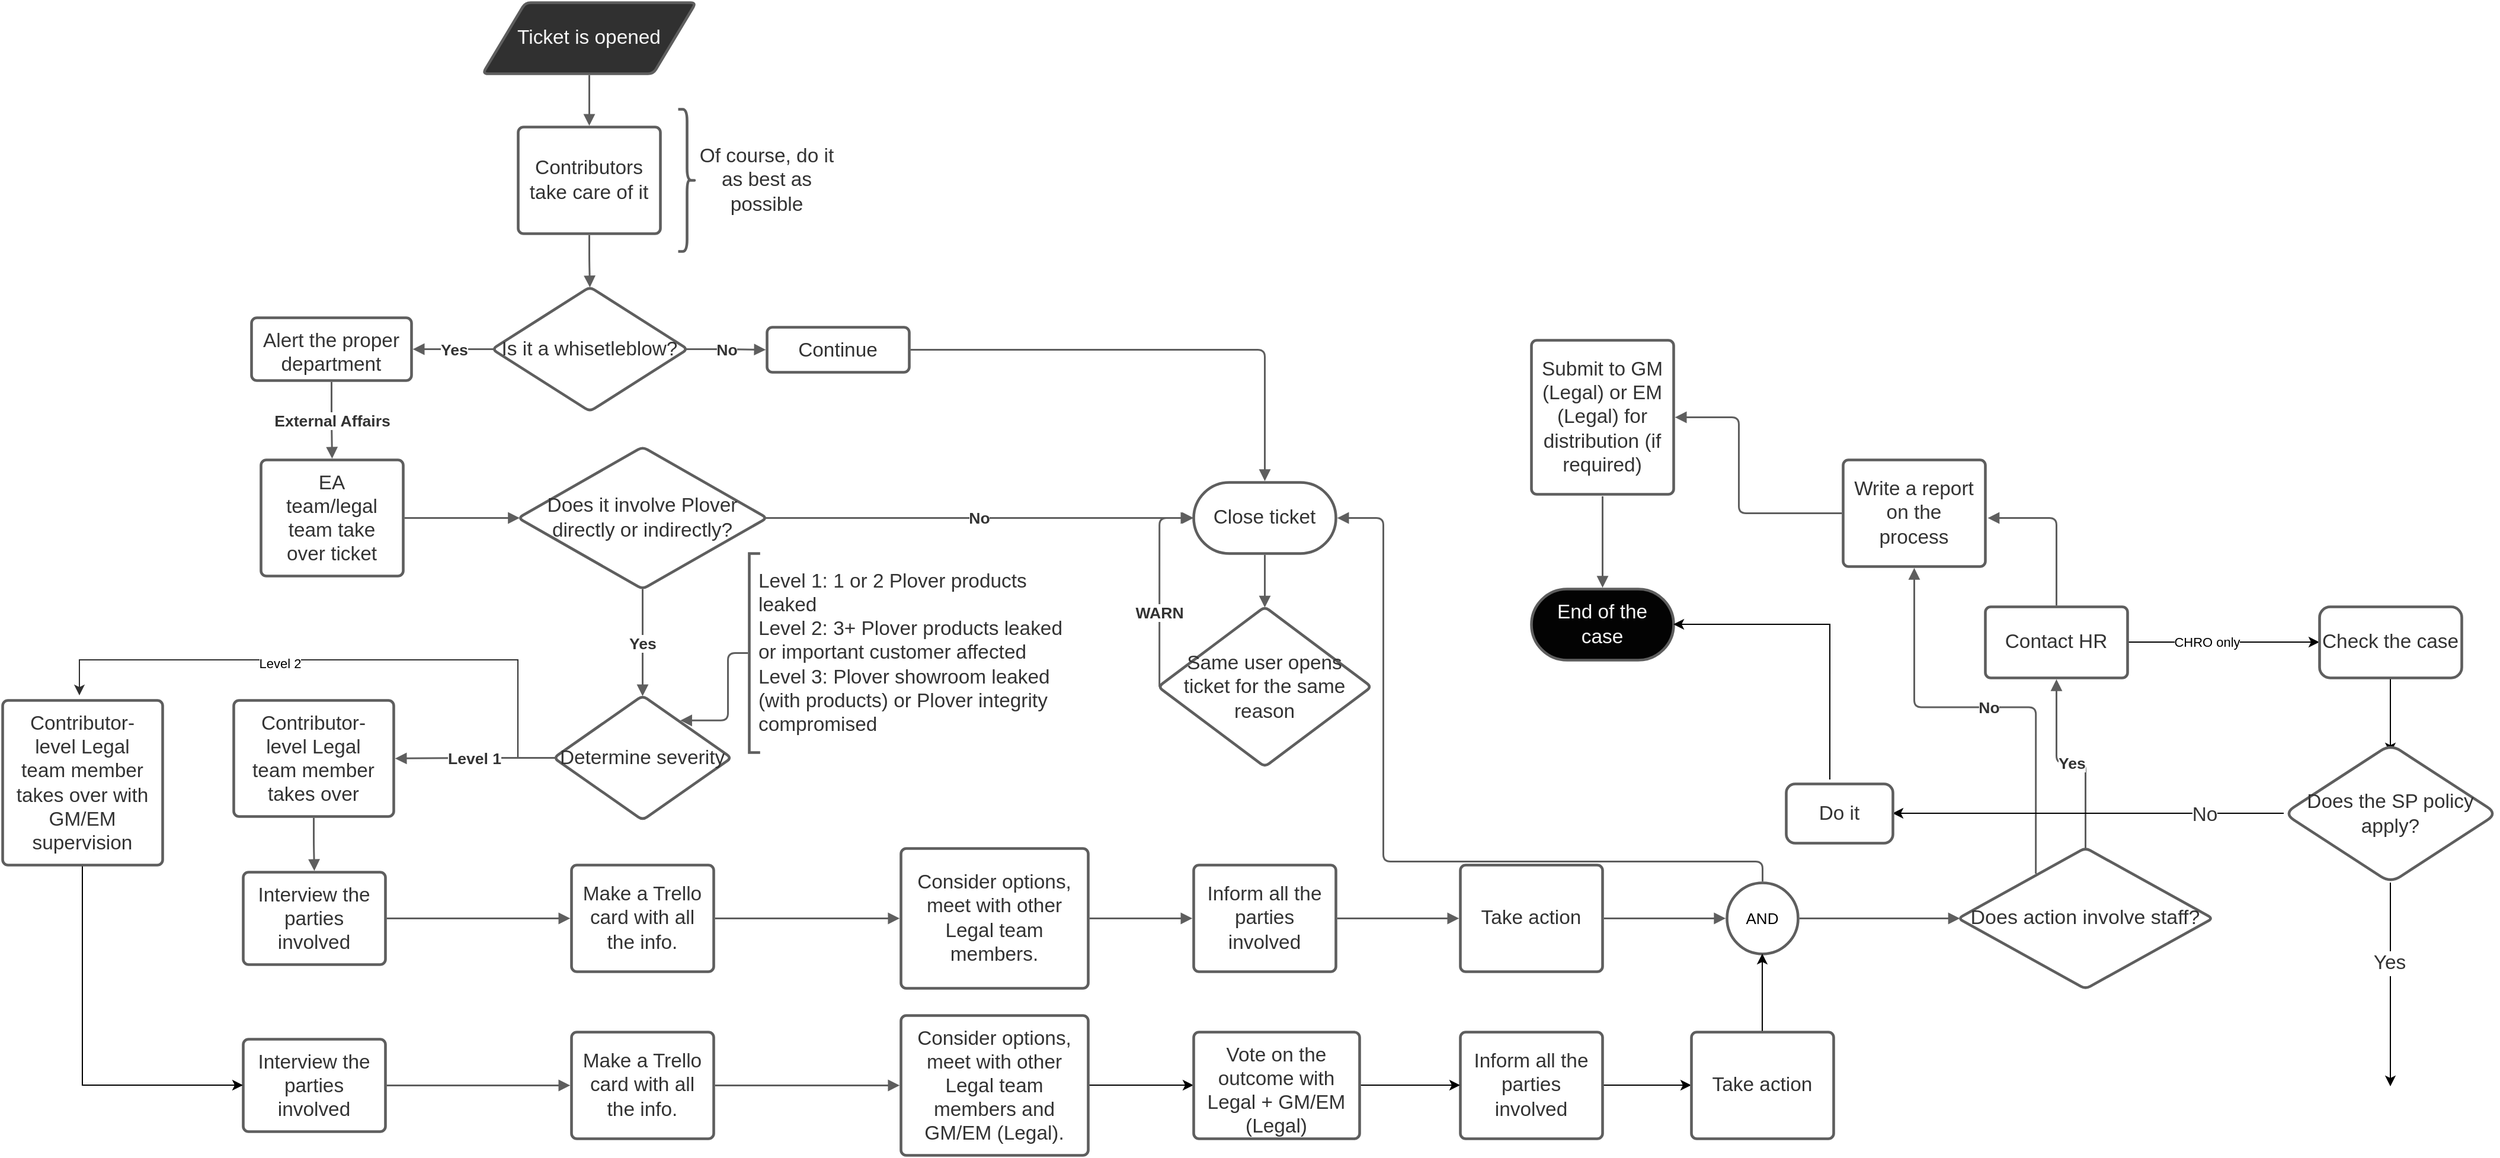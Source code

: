 <mxfile version="14.6.13" type="github">
  <diagram id="_Oj-c2wmKwDQSt-AS6IX" name="Page-1">
    <mxGraphModel dx="1108" dy="451" grid="1" gridSize="10" guides="1" tooltips="1" connect="1" arrows="1" fold="1" page="1" pageScale="1" pageWidth="827" pageHeight="1169" math="0" shadow="0">
      <root>
        <mxCell id="0" />
        <mxCell id="1" parent="0" />
        <UserObject label="&lt;font color=&quot;#F7F7F7&quot;&gt;Ticket is opened&lt;/font&gt;" lucidchartObjectId="IXDDh~dM_vgv" id="rOXqwB_3zVNSecRi6AGg-1">
          <mxCell style="html=1;overflow=block;blockSpacing=1;whiteSpace=wrap;shape=parallelogram;perimeter=parallelogramPerimeter;anchorPointDirection=0;whiteSpace=wrap;fontSize=16.7;fontColor=#333333;spacing=3.8;strokeColor=#5e5e5e;strokeOpacity=100;rounded=1;absoluteArcSize=1;arcSize=9;strokeWidth=2.3;fillColor=#303030;" parent="1" vertex="1">
            <mxGeometry x="660" y="15" width="180" height="60" as="geometry" />
          </mxCell>
        </UserObject>
        <UserObject label="Contributors take care of it" lucidchartObjectId="EYDD6k~qlUJM" id="rOXqwB_3zVNSecRi6AGg-2">
          <mxCell style="html=1;overflow=block;blockSpacing=1;whiteSpace=wrap;;whiteSpace=wrap;fontSize=16.7;fontColor=#333333;spacing=9;strokeColor=#5e5e5e;strokeOpacity=100;rounded=1;absoluteArcSize=1;arcSize=9;strokeWidth=2.3;" parent="1" vertex="1">
            <mxGeometry x="690" y="120" width="120" height="90" as="geometry" />
          </mxCell>
        </UserObject>
        <UserObject label="" lucidchartObjectId="QYDD0R_4If_x" id="rOXqwB_3zVNSecRi6AGg-3">
          <mxCell style="html=1;jettySize=18;whiteSpace=wrap;fontSize=13;strokeColor=#5E5E5E;strokeWidth=1.5;rounded=1;arcSize=12;edgeStyle=orthogonalEdgeStyle;startArrow=none;;endArrow=block;endFill=1;;exitX=0.5;exitY=1.019;exitPerimeter=0;entryX=0.5;entryY=-0.012;entryPerimeter=0;" parent="1" source="rOXqwB_3zVNSecRi6AGg-1" target="rOXqwB_3zVNSecRi6AGg-2" edge="1">
            <mxGeometry width="100" height="100" relative="1" as="geometry">
              <Array as="points" />
            </mxGeometry>
          </mxCell>
        </UserObject>
        <mxCell id="rOXqwB_3zVNSecRi6AGg-4" value="" style="strokeColor=none;fillColor=none;whiteSpace=wrap;fontSize=16.7;fontColor=#333333;spacing=3.8;strokeOpacity=100;rounded=1;absoluteArcSize=1;arcSize=9;strokeWidth=2.3;html=1;" parent="1" vertex="1">
          <mxGeometry x="825" y="105" width="135" height="120" as="geometry" />
        </mxCell>
        <mxCell id="rOXqwB_3zVNSecRi6AGg-5" value="" style="shape=curlyBracket;rounded=1;flipH=1;whiteSpace=wrap;fontSize=16.7;fontColor=#333333;spacing=3.8;strokeColor=#5e5e5e;strokeOpacity=100;strokeWidth=2.3;" parent="rOXqwB_3zVNSecRi6AGg-4" vertex="1">
          <mxGeometry width="15" height="120" as="geometry" />
        </mxCell>
        <mxCell id="rOXqwB_3zVNSecRi6AGg-6" value="Of course, do it as best as possible" style="strokeColor=none;fillColor=none;whiteSpace=wrap;fontSize=16.7;fontColor=#333333;spacing=3.8;strokeOpacity=100;rounded=1;absoluteArcSize=1;arcSize=9;strokeWidth=2.3;" parent="rOXqwB_3zVNSecRi6AGg-4" vertex="1">
          <mxGeometry x="15" width="120" height="120" as="geometry" />
        </mxCell>
        <UserObject label="Is it a whisetleblow?" lucidchartObjectId="YZDDHXIXtVoK" id="rOXqwB_3zVNSecRi6AGg-7">
          <mxCell style="html=1;overflow=block;blockSpacing=1;whiteSpace=wrap;rhombus;whiteSpace=wrap;fontSize=16.7;fontColor=#333333;spacing=3.8;strokeColor=#5e5e5e;strokeOpacity=100;rounded=1;absoluteArcSize=1;arcSize=9;strokeWidth=2.3;" parent="1" vertex="1">
            <mxGeometry x="668" y="255" width="165" height="105" as="geometry" />
          </mxCell>
        </UserObject>
        <UserObject label="" lucidchartObjectId="5ZDDuSpyy-_K" id="rOXqwB_3zVNSecRi6AGg-8">
          <mxCell style="html=1;jettySize=18;whiteSpace=wrap;fontSize=13;strokeColor=#5E5E5E;strokeWidth=1.5;rounded=1;arcSize=12;edgeStyle=orthogonalEdgeStyle;startArrow=none;;endArrow=block;endFill=1;;exitX=0.5;exitY=1.013;exitPerimeter=0;entryX=0.5;entryY=0.003;entryPerimeter=0;" parent="1" source="rOXqwB_3zVNSecRi6AGg-2" target="rOXqwB_3zVNSecRi6AGg-7" edge="1">
            <mxGeometry width="100" height="100" relative="1" as="geometry">
              <Array as="points" />
            </mxGeometry>
          </mxCell>
        </UserObject>
        <UserObject label="" lucidchartObjectId="y0DD58__u9Sb" id="rOXqwB_3zVNSecRi6AGg-9">
          <mxCell style="html=1;jettySize=18;whiteSpace=wrap;fontSize=13.3;fontColor=#333333;fontStyle=1;strokeColor=#5E5E5E;strokeWidth=1.5;rounded=1;arcSize=12;edgeStyle=orthogonalEdgeStyle;startArrow=none;;endArrow=block;endFill=1;;exitX=0.992;exitY=0.5;exitPerimeter=0;entryX=-0.009;entryY=0.5;entryPerimeter=0;" parent="1" source="rOXqwB_3zVNSecRi6AGg-7" target="rOXqwB_3zVNSecRi6AGg-11" edge="1">
            <mxGeometry width="100" height="100" relative="1" as="geometry">
              <Array as="points" />
            </mxGeometry>
          </mxCell>
        </UserObject>
        <mxCell id="rOXqwB_3zVNSecRi6AGg-10" value="No" style="text;html=1;resizable=0;labelBackgroundColor=#ffffff;align=center;verticalAlign=middle;fontStyle=1;fontColor=#333333;;fontSize=13.3;" parent="rOXqwB_3zVNSecRi6AGg-9" vertex="1">
          <mxGeometry relative="1" as="geometry" />
        </mxCell>
        <UserObject label="Continue" lucidchartObjectId="I0DDC0zRGPlY" id="rOXqwB_3zVNSecRi6AGg-11">
          <mxCell style="html=1;overflow=block;blockSpacing=1;whiteSpace=wrap;;whiteSpace=wrap;fontSize=16.7;fontColor=#333333;spacing=9;strokeColor=#5e5e5e;strokeOpacity=100;rounded=1;absoluteArcSize=1;arcSize=9;strokeWidth=2.3;" parent="1" vertex="1">
            <mxGeometry x="900" y="289" width="120" height="38" as="geometry" />
          </mxCell>
        </UserObject>
        <UserObject label="Alert the proper department" lucidchartObjectId="80DDA15JNXUe" id="rOXqwB_3zVNSecRi6AGg-12">
          <mxCell style="html=1;overflow=block;blockSpacing=1;whiteSpace=wrap;;whiteSpace=wrap;fontSize=16.7;fontColor=#333333;spacing=9;strokeColor=#5e5e5e;strokeOpacity=100;rounded=1;absoluteArcSize=1;arcSize=9;strokeWidth=2.3;" parent="1" vertex="1">
            <mxGeometry x="465" y="281" width="135" height="53" as="geometry" />
          </mxCell>
        </UserObject>
        <UserObject label="" lucidchartObjectId="e1DDGYzkht0N" id="rOXqwB_3zVNSecRi6AGg-13">
          <mxCell style="html=1;jettySize=18;whiteSpace=wrap;fontSize=13.3;fontColor=#333333;fontStyle=1;strokeColor=#5E5E5E;strokeWidth=1.5;rounded=1;arcSize=12;edgeStyle=orthogonalEdgeStyle;startArrow=none;;endArrow=block;endFill=1;;exitX=0.008;exitY=0.5;exitPerimeter=0;entryX=1.008;entryY=0.5;entryPerimeter=0;" parent="1" source="rOXqwB_3zVNSecRi6AGg-7" target="rOXqwB_3zVNSecRi6AGg-12" edge="1">
            <mxGeometry width="100" height="100" relative="1" as="geometry">
              <Array as="points" />
            </mxGeometry>
          </mxCell>
        </UserObject>
        <mxCell id="rOXqwB_3zVNSecRi6AGg-14" value="Yes" style="text;html=1;resizable=0;labelBackgroundColor=#ffffff;align=center;verticalAlign=middle;fontStyle=1;fontColor=#333333;;fontSize=13.3;" parent="rOXqwB_3zVNSecRi6AGg-13" vertex="1">
          <mxGeometry relative="1" as="geometry" />
        </mxCell>
        <UserObject label="EA team/legal team take over ticket" lucidchartObjectId="02DDOMuM8Ttm" id="rOXqwB_3zVNSecRi6AGg-15">
          <mxCell style="html=1;overflow=block;blockSpacing=1;whiteSpace=wrap;;whiteSpace=wrap;fontSize=16.7;fontColor=#333333;spacing=9;strokeColor=#5e5e5e;strokeOpacity=100;rounded=1;absoluteArcSize=1;arcSize=9;strokeWidth=2.3;" parent="1" vertex="1">
            <mxGeometry x="473" y="401" width="120" height="98" as="geometry" />
          </mxCell>
        </UserObject>
        <UserObject label="" lucidchartObjectId="22DDndJ-itN~" id="rOXqwB_3zVNSecRi6AGg-16">
          <mxCell style="html=1;jettySize=18;whiteSpace=wrap;fontSize=13;strokeColor=#5E5E5E;strokeWidth=1.5;rounded=1;arcSize=12;edgeStyle=orthogonalEdgeStyle;startArrow=none;;endArrow=block;endFill=1;;exitX=0.5;exitY=1.021;exitPerimeter=0;entryX=0.5;entryY=-0.011;entryPerimeter=0;" parent="1" source="rOXqwB_3zVNSecRi6AGg-12" target="rOXqwB_3zVNSecRi6AGg-15" edge="1">
            <mxGeometry width="100" height="100" relative="1" as="geometry">
              <Array as="points" />
            </mxGeometry>
          </mxCell>
        </UserObject>
        <mxCell id="rOXqwB_3zVNSecRi6AGg-17" value="External Affairs" style="text;html=1;resizable=0;labelBackgroundColor=#ffffff;align=center;verticalAlign=middle;fontStyle=1;fontColor=#333333;;fontSize=13.3;" parent="rOXqwB_3zVNSecRi6AGg-16" vertex="1">
          <mxGeometry relative="1" as="geometry" />
        </mxCell>
        <UserObject label="Does it involve Plover directly or indirectly?" lucidchartObjectId="x3DDViFyel2m" id="rOXqwB_3zVNSecRi6AGg-18">
          <mxCell style="html=1;overflow=block;blockSpacing=1;whiteSpace=wrap;rhombus;whiteSpace=wrap;fontSize=16.7;fontColor=#333333;spacing=3.8;strokeColor=#5e5e5e;strokeOpacity=100;rounded=1;absoluteArcSize=1;arcSize=9;strokeWidth=2.3;" parent="1" vertex="1">
            <mxGeometry x="690" y="390" width="210" height="120" as="geometry" />
          </mxCell>
        </UserObject>
        <UserObject label="" lucidchartObjectId="N3DDJdNh9ivM" id="rOXqwB_3zVNSecRi6AGg-19">
          <mxCell style="html=1;jettySize=18;whiteSpace=wrap;fontSize=13;strokeColor=#5E5E5E;strokeWidth=1.5;rounded=1;arcSize=12;edgeStyle=orthogonalEdgeStyle;startArrow=none;;endArrow=block;endFill=1;;exitX=1.009;exitY=0.5;exitPerimeter=0;entryX=0.006;entryY=0.5;entryPerimeter=0;" parent="1" source="rOXqwB_3zVNSecRi6AGg-15" target="rOXqwB_3zVNSecRi6AGg-18" edge="1">
            <mxGeometry width="100" height="100" relative="1" as="geometry">
              <Array as="points" />
            </mxGeometry>
          </mxCell>
        </UserObject>
        <UserObject label="Close ticket" lucidchartObjectId="H4DDmJO7xdRc" id="rOXqwB_3zVNSecRi6AGg-20">
          <mxCell style="html=1;overflow=block;blockSpacing=1;whiteSpace=wrap;rounded=1;arcSize=50;whiteSpace=wrap;fontSize=16.7;fontColor=#333333;spacing=3.8;strokeColor=#5e5e5e;strokeOpacity=100;strokeWidth=2.3;" parent="1" vertex="1">
            <mxGeometry x="1260" y="420" width="120" height="60" as="geometry" />
          </mxCell>
        </UserObject>
        <UserObject label="" lucidchartObjectId="T4DDkySWn5ov" id="rOXqwB_3zVNSecRi6AGg-21">
          <mxCell style="html=1;jettySize=18;whiteSpace=wrap;fontSize=13;strokeColor=#5E5E5E;strokeWidth=1.5;rounded=1;arcSize=12;edgeStyle=orthogonalEdgeStyle;startArrow=none;;endArrow=block;endFill=1;;exitX=1.009;exitY=0.5;exitPerimeter=0;entryX=0.5;entryY=-0.019;entryPerimeter=0;" parent="1" source="rOXqwB_3zVNSecRi6AGg-11" target="rOXqwB_3zVNSecRi6AGg-20" edge="1">
            <mxGeometry width="100" height="100" relative="1" as="geometry">
              <Array as="points" />
            </mxGeometry>
          </mxCell>
        </UserObject>
        <UserObject label="" lucidchartObjectId="24DDNj4tF5-R" id="rOXqwB_3zVNSecRi6AGg-22">
          <mxCell style="html=1;jettySize=18;whiteSpace=wrap;fontSize=13.3;fontColor=#333333;fontStyle=1;strokeColor=#5E5E5E;strokeWidth=1.5;rounded=1;arcSize=12;edgeStyle=orthogonalEdgeStyle;startArrow=none;;endArrow=block;endFill=1;;exitX=0.994;exitY=0.5;exitPerimeter=0;entryX=-0.009;entryY=0.5;entryPerimeter=0;" parent="1" source="rOXqwB_3zVNSecRi6AGg-18" target="rOXqwB_3zVNSecRi6AGg-20" edge="1">
            <mxGeometry width="100" height="100" relative="1" as="geometry">
              <Array as="points" />
            </mxGeometry>
          </mxCell>
        </UserObject>
        <mxCell id="rOXqwB_3zVNSecRi6AGg-23" value="No" style="text;html=1;resizable=0;labelBackgroundColor=#ffffff;align=center;verticalAlign=middle;fontStyle=1;fontColor=#333333;;fontSize=13.3;" parent="rOXqwB_3zVNSecRi6AGg-22" vertex="1">
          <mxGeometry relative="1" as="geometry" />
        </mxCell>
        <UserObject label="Same user opens ticket for the same reason" lucidchartObjectId="c5DD-TAG2u.." id="rOXqwB_3zVNSecRi6AGg-24">
          <mxCell style="html=1;overflow=block;blockSpacing=1;whiteSpace=wrap;rhombus;whiteSpace=wrap;fontSize=16.7;fontColor=#333333;spacing=3.8;strokeColor=#5e5e5e;strokeOpacity=100;rounded=1;absoluteArcSize=1;arcSize=9;strokeWidth=2.3;" parent="1" vertex="1">
            <mxGeometry x="1230" y="525" width="180" height="135" as="geometry" />
          </mxCell>
        </UserObject>
        <UserObject label="" lucidchartObjectId="u5DD0T0PqOZf" id="rOXqwB_3zVNSecRi6AGg-25">
          <mxCell style="html=1;jettySize=18;whiteSpace=wrap;fontSize=13;strokeColor=#5E5E5E;strokeWidth=1.5;rounded=1;arcSize=12;edgeStyle=orthogonalEdgeStyle;startArrow=none;;endArrow=block;endFill=1;;exitX=0.5;exitY=1.019;exitPerimeter=0;entryX=0.5;entryY=0.004;entryPerimeter=0;" parent="1" source="rOXqwB_3zVNSecRi6AGg-20" target="rOXqwB_3zVNSecRi6AGg-24" edge="1">
            <mxGeometry width="100" height="100" relative="1" as="geometry">
              <Array as="points" />
            </mxGeometry>
          </mxCell>
        </UserObject>
        <UserObject label="" lucidchartObjectId="y5DD4BRuqcgU" id="rOXqwB_3zVNSecRi6AGg-26">
          <mxCell style="html=1;jettySize=18;whiteSpace=wrap;fontSize=13;strokeColor=#5E5E5E;strokeWidth=1.5;rounded=1;arcSize=12;edgeStyle=orthogonalEdgeStyle;startArrow=none;;endArrow=block;endFill=1;;exitX=0.006;exitY=0.5;exitPerimeter=0;" parent="1" source="rOXqwB_3zVNSecRi6AGg-24" edge="1">
            <mxGeometry width="100" height="100" relative="1" as="geometry">
              <Array as="points">
                <mxPoint x="1231" y="450" />
              </Array>
              <mxPoint x="1260" y="450" as="targetPoint" />
            </mxGeometry>
          </mxCell>
        </UserObject>
        <mxCell id="rOXqwB_3zVNSecRi6AGg-27" value="WARN" style="text;html=1;resizable=0;labelBackgroundColor=#ffffff;align=center;verticalAlign=middle;fontStyle=1;fontColor=#333333;;fontSize=13.3;" parent="rOXqwB_3zVNSecRi6AGg-26" vertex="1">
          <mxGeometry x="-0.266" relative="1" as="geometry" />
        </mxCell>
        <UserObject label="" lucidchartObjectId="45DDsq~UsSS_" id="rOXqwB_3zVNSecRi6AGg-28">
          <mxCell style="html=1;jettySize=18;whiteSpace=wrap;fontSize=13.3;fontColor=#333333;fontStyle=1;strokeColor=#5E5E5E;strokeWidth=1.5;rounded=1;arcSize=12;edgeStyle=orthogonalEdgeStyle;startArrow=none;;endArrow=block;endFill=1;;exitX=0.5;exitY=0.999;exitPerimeter=0;entryX=0.5;entryY=0.004;entryPerimeter=0;" parent="1" source="rOXqwB_3zVNSecRi6AGg-18" target="rOXqwB_3zVNSecRi6AGg-30" edge="1">
            <mxGeometry width="100" height="100" relative="1" as="geometry">
              <Array as="points" />
            </mxGeometry>
          </mxCell>
        </UserObject>
        <mxCell id="rOXqwB_3zVNSecRi6AGg-29" value="Yes" style="text;html=1;resizable=0;labelBackgroundColor=#ffffff;align=center;verticalAlign=middle;fontStyle=1;fontColor=#333333;;fontSize=13.3;" parent="rOXqwB_3zVNSecRi6AGg-28" vertex="1">
          <mxGeometry relative="1" as="geometry" />
        </mxCell>
        <mxCell id="rOXqwB_3zVNSecRi6AGg-77" style="edgeStyle=orthogonalEdgeStyle;rounded=0;orthogonalLoop=1;jettySize=auto;html=1;strokeColor=#303030;" parent="1" source="rOXqwB_3zVNSecRi6AGg-30" edge="1">
          <mxGeometry relative="1" as="geometry">
            <mxPoint x="320" y="600" as="targetPoint" />
            <Array as="points">
              <mxPoint x="690" y="653" />
              <mxPoint x="690" y="570" />
              <mxPoint x="320" y="570" />
            </Array>
          </mxGeometry>
        </mxCell>
        <mxCell id="HlGu5mULXF9mo92fJl-D-8" value="&lt;div&gt;Level 2&lt;/div&gt;" style="edgeLabel;html=1;align=center;verticalAlign=middle;resizable=0;points=[];" vertex="1" connectable="0" parent="rOXqwB_3zVNSecRi6AGg-77">
          <mxGeometry x="0.223" y="3" relative="1" as="geometry">
            <mxPoint as="offset" />
          </mxGeometry>
        </mxCell>
        <UserObject label="Determine severity" lucidchartObjectId="a6DDHZqHAU0q" id="rOXqwB_3zVNSecRi6AGg-30">
          <mxCell style="html=1;overflow=block;blockSpacing=1;whiteSpace=wrap;rhombus;whiteSpace=wrap;fontSize=16.7;fontColor=#333333;spacing=3.8;strokeColor=#5e5e5e;strokeOpacity=100;rounded=1;absoluteArcSize=1;arcSize=9;strokeWidth=2.3;" parent="1" vertex="1">
            <mxGeometry x="720" y="600" width="150" height="105" as="geometry" />
          </mxCell>
        </UserObject>
        <mxCell id="rOXqwB_3zVNSecRi6AGg-31" value="Level 1: 1 or 2 Plover products 			   leaked &#xa;Level 2: 3+ Plover products 		 		   leaked or important 		   	         customer affected&#xa;Level 3: Plover showroom leaked 		  (with products) or Plover 		   integrity compromised" style="group;spacingLeft=8;align=left;spacing=0;strokeColor=none;whiteSpace=wrap;fontSize=16.7;fontColor=#333333;strokeOpacity=100;fillOpacity=0;rounded=1;absoluteArcSize=1;arcSize=9;fillColor=#ffffff;strokeWidth=2.3;verticalAlign=middle;html=1;" parent="1" vertex="1">
          <mxGeometry x="885" y="480" width="270" height="168" as="geometry" />
        </mxCell>
        <mxCell id="rOXqwB_3zVNSecRi6AGg-32" value="" style="shape=partialRectangle;right=0;fillColor=none;whiteSpace=wrap;fontSize=16.7;fontColor=#333333;strokeColor=#5e5e5e;strokeWidth=2.3;" parent="rOXqwB_3zVNSecRi6AGg-31" vertex="1">
          <mxGeometry width="8" height="168" relative="1" as="geometry" />
        </mxCell>
        <UserObject label="" lucidchartObjectId="V8DDlnldFJzG" id="rOXqwB_3zVNSecRi6AGg-35">
          <mxCell style="html=1;jettySize=18;whiteSpace=wrap;fontSize=13;strokeColor=#5E5E5E;strokeWidth=1.5;rounded=1;arcSize=12;edgeStyle=orthogonalEdgeStyle;startArrow=none;;endArrow=block;endFill=1;;exitX=-0.004;exitY=0.5;exitPerimeter=0;entryX=0.712;entryY=0.199;entryPerimeter=0;" parent="1" source="rOXqwB_3zVNSecRi6AGg-31" target="rOXqwB_3zVNSecRi6AGg-30" edge="1">
            <mxGeometry width="100" height="100" relative="1" as="geometry">
              <Array as="points" />
            </mxGeometry>
          </mxCell>
        </UserObject>
        <UserObject label="" lucidchartObjectId="i9DDMGyEqkWq" id="rOXqwB_3zVNSecRi6AGg-36">
          <mxCell style="html=1;jettySize=18;whiteSpace=wrap;fontSize=13.3;fontColor=#333333;fontStyle=1;strokeColor=#5E5E5E;strokeWidth=1.5;rounded=1;arcSize=12;edgeStyle=orthogonalEdgeStyle;startArrow=none;;endArrow=block;endFill=1;;exitX=0.008;exitY=0.5;exitPerimeter=0;entryX=1.008;entryY=0.5;entryPerimeter=0;" parent="1" source="rOXqwB_3zVNSecRi6AGg-30" target="rOXqwB_3zVNSecRi6AGg-38" edge="1">
            <mxGeometry width="100" height="100" relative="1" as="geometry">
              <Array as="points" />
            </mxGeometry>
          </mxCell>
        </UserObject>
        <mxCell id="rOXqwB_3zVNSecRi6AGg-37" value="Level 1" style="text;html=1;resizable=0;labelBackgroundColor=#ffffff;align=center;verticalAlign=middle;fontStyle=1;fontColor=#333333;;fontSize=13.3;" parent="rOXqwB_3zVNSecRi6AGg-36" vertex="1">
          <mxGeometry relative="1" as="geometry" />
        </mxCell>
        <UserObject label="Contributor-level Legal team member takes over" lucidchartObjectId="k9DDnTDdrT-N" id="rOXqwB_3zVNSecRi6AGg-38">
          <mxCell style="html=1;overflow=block;blockSpacing=1;whiteSpace=wrap;;whiteSpace=wrap;fontSize=16.7;fontColor=#333333;spacing=9;strokeColor=#5E5E5E;rounded=1;absoluteArcSize=1;arcSize=9;strokeWidth=2.3;" parent="1" vertex="1">
            <mxGeometry x="450" y="604" width="135" height="98" as="geometry" />
          </mxCell>
        </UserObject>
        <UserObject label="Interview the parties involved" lucidchartObjectId="3jEDHWsNU-vQ" id="rOXqwB_3zVNSecRi6AGg-39">
          <mxCell style="html=1;overflow=block;blockSpacing=1;whiteSpace=wrap;;whiteSpace=wrap;fontSize=16.7;fontColor=#333333;spacing=9;strokeColor=#5e5e5e;strokeOpacity=100;rounded=1;absoluteArcSize=1;arcSize=9;strokeWidth=2.3;" parent="1" vertex="1">
            <mxGeometry x="458" y="749" width="120" height="78" as="geometry" />
          </mxCell>
        </UserObject>
        <UserObject label="" lucidchartObjectId="7jEDrIoH_VId" id="rOXqwB_3zVNSecRi6AGg-40">
          <mxCell style="html=1;jettySize=18;whiteSpace=wrap;fontSize=13;strokeColor=#5E5E5E;strokeWidth=1.5;rounded=1;arcSize=12;edgeStyle=orthogonalEdgeStyle;startArrow=none;;endArrow=block;endFill=1;;exitX=0.5;exitY=1.011;exitPerimeter=0;entryX=0.5;entryY=-0.014;entryPerimeter=0;" parent="1" source="rOXqwB_3zVNSecRi6AGg-38" target="rOXqwB_3zVNSecRi6AGg-39" edge="1">
            <mxGeometry width="100" height="100" relative="1" as="geometry">
              <Array as="points" />
            </mxGeometry>
          </mxCell>
        </UserObject>
        <UserObject label="Make a Trello card with all the info." lucidchartObjectId="lkEDaWoSYWa-" id="rOXqwB_3zVNSecRi6AGg-41">
          <mxCell style="html=1;overflow=block;blockSpacing=1;whiteSpace=wrap;;whiteSpace=wrap;fontSize=16.7;fontColor=#333333;spacing=9;strokeColor=#5e5e5e;strokeOpacity=100;rounded=1;absoluteArcSize=1;arcSize=9;strokeWidth=2.3;" parent="1" vertex="1">
            <mxGeometry x="735" y="743" width="120" height="90" as="geometry" />
          </mxCell>
        </UserObject>
        <UserObject label="" lucidchartObjectId="TkEDcE1.3REi" id="rOXqwB_3zVNSecRi6AGg-42">
          <mxCell style="html=1;jettySize=18;whiteSpace=wrap;fontSize=13;strokeColor=#5E5E5E;strokeWidth=1.5;rounded=1;arcSize=12;edgeStyle=orthogonalEdgeStyle;startArrow=none;;endArrow=block;endFill=1;;exitX=1.009;exitY=0.5;exitPerimeter=0;entryX=-0.009;entryY=0.5;entryPerimeter=0;" parent="1" source="rOXqwB_3zVNSecRi6AGg-39" target="rOXqwB_3zVNSecRi6AGg-41" edge="1">
            <mxGeometry width="100" height="100" relative="1" as="geometry">
              <Array as="points" />
            </mxGeometry>
          </mxCell>
        </UserObject>
        <UserObject label="Consider options, meet with other Legal team members." lucidchartObjectId="1kEDgN8tKts8" id="rOXqwB_3zVNSecRi6AGg-43">
          <mxCell style="html=1;overflow=block;blockSpacing=1;whiteSpace=wrap;;whiteSpace=wrap;fontSize=16.7;fontColor=#333333;spacing=9;strokeColor=#5e5e5e;strokeOpacity=100;rounded=1;absoluteArcSize=1;arcSize=9;strokeWidth=2.3;" parent="1" vertex="1">
            <mxGeometry x="1013" y="729" width="158" height="118" as="geometry" />
          </mxCell>
        </UserObject>
        <UserObject label="" lucidchartObjectId="MlEDpCHJ5cM6" id="rOXqwB_3zVNSecRi6AGg-44">
          <mxCell style="html=1;jettySize=18;whiteSpace=wrap;fontSize=13;strokeColor=#5E5E5E;strokeWidth=1.5;rounded=1;arcSize=12;edgeStyle=orthogonalEdgeStyle;startArrow=none;;endArrow=block;endFill=1;;exitX=1.009;exitY=0.5;exitPerimeter=0;entryX=-0.007;entryY=0.5;entryPerimeter=0;" parent="1" source="rOXqwB_3zVNSecRi6AGg-41" target="rOXqwB_3zVNSecRi6AGg-43" edge="1">
            <mxGeometry width="100" height="100" relative="1" as="geometry">
              <Array as="points" />
            </mxGeometry>
          </mxCell>
        </UserObject>
        <UserObject label="Inform all the parties involved" lucidchartObjectId="VlEDCqgYlr7M" id="rOXqwB_3zVNSecRi6AGg-45">
          <mxCell style="html=1;overflow=block;blockSpacing=1;whiteSpace=wrap;;whiteSpace=wrap;fontSize=16.7;fontColor=#333333;spacing=9;strokeColor=#5e5e5e;strokeOpacity=100;rounded=1;absoluteArcSize=1;arcSize=9;strokeWidth=2.3;" parent="1" vertex="1">
            <mxGeometry x="1260" y="743" width="120" height="90" as="geometry" />
          </mxCell>
        </UserObject>
        <UserObject label="" lucidchartObjectId="7lEDtqv.kI_V" id="rOXqwB_3zVNSecRi6AGg-46">
          <mxCell style="html=1;jettySize=18;whiteSpace=wrap;fontSize=13;strokeColor=#5E5E5E;strokeWidth=1.5;rounded=1;arcSize=12;edgeStyle=orthogonalEdgeStyle;startArrow=none;;endArrow=block;endFill=1;;exitX=1.007;exitY=0.5;exitPerimeter=0;entryX=-0.009;entryY=0.5;entryPerimeter=0;" parent="1" source="rOXqwB_3zVNSecRi6AGg-43" target="rOXqwB_3zVNSecRi6AGg-45" edge="1">
            <mxGeometry width="100" height="100" relative="1" as="geometry">
              <Array as="points" />
            </mxGeometry>
          </mxCell>
        </UserObject>
        <UserObject label="Take action" lucidchartObjectId="cmEDYQ.MPToP" id="rOXqwB_3zVNSecRi6AGg-47">
          <mxCell style="html=1;overflow=block;blockSpacing=1;whiteSpace=wrap;;whiteSpace=wrap;fontSize=16.7;fontColor=#333333;spacing=9;strokeColor=#5e5e5e;strokeOpacity=100;rounded=1;absoluteArcSize=1;arcSize=9;strokeWidth=2.3;" parent="1" vertex="1">
            <mxGeometry x="1485" y="743" width="120" height="90" as="geometry" />
          </mxCell>
        </UserObject>
        <UserObject label="&lt;font style=&quot;font-size: 17px&quot;&gt;Does action involve staff?&lt;/font&gt;" lucidchartObjectId="qmED6a~udlw6" id="rOXqwB_3zVNSecRi6AGg-48">
          <mxCell style="html=1;overflow=block;blockSpacing=1;whiteSpace=wrap;rhombus;whiteSpace=wrap;fontSize=16.7;fontColor=#333333;spacing=3.8;strokeColor=#5e5e5e;strokeOpacity=100;rounded=1;absoluteArcSize=1;arcSize=9;strokeWidth=2.3;" parent="1" vertex="1">
            <mxGeometry x="1905" y="728.5" width="215" height="119" as="geometry" />
          </mxCell>
        </UserObject>
        <UserObject label="" lucidchartObjectId="KmEDZq6dgixC" id="rOXqwB_3zVNSecRi6AGg-49">
          <mxCell style="html=1;jettySize=18;whiteSpace=wrap;fontSize=13;strokeColor=#5E5E5E;strokeWidth=1.5;rounded=1;arcSize=12;edgeStyle=orthogonalEdgeStyle;startArrow=none;;endArrow=block;endFill=1;;exitX=1.009;exitY=0.5;exitPerimeter=0;entryX=-0.009;entryY=0.5;entryPerimeter=0;" parent="1" source="rOXqwB_3zVNSecRi6AGg-45" target="rOXqwB_3zVNSecRi6AGg-47" edge="1">
            <mxGeometry width="100" height="100" relative="1" as="geometry">
              <Array as="points" />
            </mxGeometry>
          </mxCell>
        </UserObject>
        <UserObject label="AND" lucidchartObjectId="9mEDw0mcLWSL" id="rOXqwB_3zVNSecRi6AGg-50">
          <mxCell style="ellipse;whiteSpace=wrap;html=1;aspect=fixed;fontFamily=Helvetica;fontSize=13;fontColor=#000000;align=center;strokeColor=#5e5e5e;strokeWidth=2.3;fillColor=#ffffff;" parent="1" vertex="1">
            <mxGeometry x="1710" y="758" width="60" height="60" as="geometry" />
          </mxCell>
        </UserObject>
        <UserObject label="" lucidchartObjectId="tnEDy3R5PmWz" id="rOXqwB_3zVNSecRi6AGg-51">
          <mxCell style="html=1;jettySize=18;whiteSpace=wrap;fontSize=13;strokeColor=#5E5E5E;strokeWidth=1.5;rounded=1;arcSize=12;edgeStyle=orthogonalEdgeStyle;startArrow=none;;endArrow=block;endFill=1;;exitX=1.009;exitY=0.5;exitPerimeter=0;entryX=-0.019;entryY=0.5;entryPerimeter=0;" parent="1" source="rOXqwB_3zVNSecRi6AGg-47" target="rOXqwB_3zVNSecRi6AGg-50" edge="1">
            <mxGeometry width="100" height="100" relative="1" as="geometry">
              <Array as="points" />
            </mxGeometry>
          </mxCell>
        </UserObject>
        <UserObject label="" lucidchartObjectId="BnED-8la0jvS" id="rOXqwB_3zVNSecRi6AGg-52">
          <mxCell style="html=1;jettySize=18;whiteSpace=wrap;fontSize=13;strokeColor=#5E5E5E;strokeWidth=1.5;rounded=1;arcSize=12;edgeStyle=orthogonalEdgeStyle;startArrow=none;;endArrow=block;endFill=1;;exitX=0.5;exitY=-0.019;exitPerimeter=0;entryX=1.009;entryY=0.5;entryPerimeter=0;" parent="1" source="rOXqwB_3zVNSecRi6AGg-50" target="rOXqwB_3zVNSecRi6AGg-20" edge="1">
            <mxGeometry width="100" height="100" relative="1" as="geometry">
              <Array as="points">
                <mxPoint x="1740" y="740" />
                <mxPoint x="1420" y="740" />
                <mxPoint x="1420" y="450" />
              </Array>
            </mxGeometry>
          </mxCell>
        </UserObject>
        <UserObject label="" lucidchartObjectId="GnED~heq3.G6" id="rOXqwB_3zVNSecRi6AGg-53">
          <mxCell style="html=1;jettySize=18;whiteSpace=wrap;fontSize=13;strokeColor=#5E5E5E;strokeWidth=1.5;rounded=1;arcSize=12;edgeStyle=orthogonalEdgeStyle;startArrow=none;;endArrow=block;endFill=1;;exitX=1.019;exitY=0.5;exitPerimeter=0;entryX=0.007;entryY=0.5;entryPerimeter=0;" parent="1" source="rOXqwB_3zVNSecRi6AGg-50" target="rOXqwB_3zVNSecRi6AGg-48" edge="1">
            <mxGeometry width="100" height="100" relative="1" as="geometry">
              <Array as="points" />
            </mxGeometry>
          </mxCell>
        </UserObject>
        <UserObject label="" lucidchartObjectId="1nEDbzo6jjFs" id="rOXqwB_3zVNSecRi6AGg-54">
          <mxCell style="html=1;jettySize=18;whiteSpace=wrap;fontSize=13.3;fontColor=#333333;fontStyle=1;strokeColor=#5E5E5E;strokeWidth=1.5;rounded=1;arcSize=12;edgeStyle=orthogonalEdgeStyle;startArrow=none;;endArrow=block;endFill=1;;exitX=0.5;exitY=0.004;exitPerimeter=0;entryX=0.5;entryY=1.019;entryPerimeter=0;" parent="1" source="rOXqwB_3zVNSecRi6AGg-48" target="rOXqwB_3zVNSecRi6AGg-56" edge="1">
            <mxGeometry width="100" height="100" relative="1" as="geometry">
              <Array as="points" />
            </mxGeometry>
          </mxCell>
        </UserObject>
        <mxCell id="rOXqwB_3zVNSecRi6AGg-55" value="Yes" style="text;html=1;resizable=0;labelBackgroundColor=#ffffff;align=center;verticalAlign=middle;fontStyle=1;fontColor=#333333;;fontSize=13.3;" parent="rOXqwB_3zVNSecRi6AGg-54" vertex="1">
          <mxGeometry relative="1" as="geometry" />
        </mxCell>
        <mxCell id="HlGu5mULXF9mo92fJl-D-9" style="edgeStyle=orthogonalEdgeStyle;rounded=0;orthogonalLoop=1;jettySize=auto;html=1;" edge="1" parent="1" source="rOXqwB_3zVNSecRi6AGg-56">
          <mxGeometry relative="1" as="geometry">
            <mxPoint x="2210" y="555" as="targetPoint" />
          </mxGeometry>
        </mxCell>
        <mxCell id="HlGu5mULXF9mo92fJl-D-10" value="CHRO only" style="edgeLabel;html=1;align=center;verticalAlign=middle;resizable=0;points=[];" vertex="1" connectable="0" parent="HlGu5mULXF9mo92fJl-D-9">
          <mxGeometry x="-0.173" relative="1" as="geometry">
            <mxPoint as="offset" />
          </mxGeometry>
        </mxCell>
        <UserObject label="Contact HR" lucidchartObjectId="3nED_sa1dsWR" id="rOXqwB_3zVNSecRi6AGg-56">
          <mxCell style="html=1;overflow=block;blockSpacing=1;whiteSpace=wrap;;whiteSpace=wrap;fontSize=16.7;fontColor=#333333;spacing=9;strokeColor=#5E5E5E;rounded=1;absoluteArcSize=1;arcSize=9;strokeWidth=2.3;" parent="1" vertex="1">
            <mxGeometry x="1928" y="525" width="120" height="60" as="geometry" />
          </mxCell>
        </UserObject>
        <UserObject label="" lucidchartObjectId="foEDuIBkdtHx" id="rOXqwB_3zVNSecRi6AGg-57">
          <mxCell style="html=1;jettySize=18;whiteSpace=wrap;fontSize=13.3;fontColor=#333333;fontStyle=1;strokeColor=#5E5E5E;strokeWidth=1.5;rounded=1;arcSize=12;edgeStyle=orthogonalEdgeStyle;startArrow=none;;endArrow=block;endFill=1;;exitX=0.305;exitY=0.183;exitPerimeter=0;entryX=0.5;entryY=1.013;entryPerimeter=0;" parent="1" source="rOXqwB_3zVNSecRi6AGg-48" target="rOXqwB_3zVNSecRi6AGg-59" edge="1">
            <mxGeometry width="100" height="100" relative="1" as="geometry">
              <Array as="points" />
            </mxGeometry>
          </mxCell>
        </UserObject>
        <mxCell id="rOXqwB_3zVNSecRi6AGg-58" value="No" style="text;html=1;resizable=0;labelBackgroundColor=#ffffff;align=center;verticalAlign=middle;fontStyle=1;fontColor=#333333;;fontSize=13.3;" parent="rOXqwB_3zVNSecRi6AGg-57" vertex="1">
          <mxGeometry relative="1" as="geometry" />
        </mxCell>
        <UserObject label="Write a report on the process" lucidchartObjectId="goEDJb9uMNd_" id="rOXqwB_3zVNSecRi6AGg-59">
          <mxCell style="html=1;overflow=block;blockSpacing=1;whiteSpace=wrap;;whiteSpace=wrap;fontSize=16.7;fontColor=#333333;spacing=9;strokeColor=#5E5E5E;rounded=1;absoluteArcSize=1;arcSize=9;strokeWidth=2.3;" parent="1" vertex="1">
            <mxGeometry x="1808" y="401" width="120" height="90" as="geometry" />
          </mxCell>
        </UserObject>
        <UserObject label="" lucidchartObjectId="CoEDYCYAk3~1" id="rOXqwB_3zVNSecRi6AGg-60">
          <mxCell style="html=1;jettySize=18;whiteSpace=wrap;fontSize=13;strokeColor=#5E5E5E;strokeWidth=1.5;rounded=1;arcSize=12;edgeStyle=orthogonalEdgeStyle;startArrow=none;;endArrow=block;endFill=1;;exitX=0.5;exitY=-0.019;exitPerimeter=0;" parent="1" source="rOXqwB_3zVNSecRi6AGg-56" edge="1">
            <mxGeometry width="100" height="100" relative="1" as="geometry">
              <Array as="points">
                <mxPoint x="1988" y="450" />
              </Array>
              <mxPoint x="1930" y="450" as="targetPoint" />
            </mxGeometry>
          </mxCell>
        </UserObject>
        <UserObject label="" lucidchartObjectId="IoEDmHj5jith" id="rOXqwB_3zVNSecRi6AGg-61">
          <mxCell style="html=1;jettySize=18;whiteSpace=wrap;fontSize=13;strokeColor=#5E5E5E;strokeWidth=1.5;rounded=1;arcSize=12;edgeStyle=orthogonalEdgeStyle;startArrow=none;;endArrow=block;endFill=1;;exitX=-0.009;exitY=0.5;exitPerimeter=0;entryX=1.009;entryY=0.5;entryPerimeter=0;" parent="1" source="rOXqwB_3zVNSecRi6AGg-59" target="rOXqwB_3zVNSecRi6AGg-62" edge="1">
            <mxGeometry width="100" height="100" relative="1" as="geometry">
              <Array as="points">
                <mxPoint x="1720" y="446" />
                <mxPoint x="1720" y="365" />
              </Array>
            </mxGeometry>
          </mxCell>
        </UserObject>
        <UserObject label="Submit to GM (Legal) or EM (Legal) for distribution (if required)" lucidchartObjectId="JoEDZuZ4PdnZ" id="rOXqwB_3zVNSecRi6AGg-62">
          <mxCell style="html=1;overflow=block;blockSpacing=1;whiteSpace=wrap;;whiteSpace=wrap;fontSize=16.7;fontColor=#333333;spacing=9;strokeColor=#5E5E5E;rounded=1;absoluteArcSize=1;arcSize=9;strokeWidth=2.3;" parent="1" vertex="1">
            <mxGeometry x="1545" y="300" width="120" height="130" as="geometry" />
          </mxCell>
        </UserObject>
        <UserObject label="&lt;font color=&quot;#F7F7F7&quot;&gt;End of the case&lt;/font&gt;" lucidchartObjectId="upEDrIJdkb8G" id="rOXqwB_3zVNSecRi6AGg-63">
          <mxCell style="html=1;overflow=block;blockSpacing=1;whiteSpace=wrap;rounded=1;arcSize=50;whiteSpace=wrap;fontSize=16.7;fontColor=#333333;spacing=3.8;strokeColor=#5e5e5e;strokeOpacity=100;strokeWidth=2.3;fillColor=#030303;" parent="1" vertex="1">
            <mxGeometry x="1545" y="510" width="120" height="60" as="geometry" />
          </mxCell>
        </UserObject>
        <UserObject label="" lucidchartObjectId="MpEDAt1w_uCB" id="rOXqwB_3zVNSecRi6AGg-64">
          <mxCell style="html=1;jettySize=18;whiteSpace=wrap;fontSize=13;strokeColor=#5E5E5E;strokeWidth=1.5;rounded=1;arcSize=12;edgeStyle=orthogonalEdgeStyle;startArrow=none;;endArrow=block;endFill=1;;exitX=0.5;exitY=1.013;exitPerimeter=0;entryX=0.5;entryY=-0.019;entryPerimeter=0;" parent="1" source="rOXqwB_3zVNSecRi6AGg-62" target="rOXqwB_3zVNSecRi6AGg-63" edge="1">
            <mxGeometry width="100" height="100" relative="1" as="geometry">
              <Array as="points">
                <mxPoint x="1605" y="470" />
                <mxPoint x="1605" y="470" />
              </Array>
            </mxGeometry>
          </mxCell>
        </UserObject>
        <UserObject label="Interview the parties involved" lucidchartObjectId="hqEDrXdxle57" id="rOXqwB_3zVNSecRi6AGg-65">
          <mxCell style="html=1;overflow=block;blockSpacing=1;whiteSpace=wrap;;whiteSpace=wrap;fontSize=16.7;fontColor=#333333;spacing=9;strokeColor=#5e5e5e;strokeOpacity=100;rounded=1;absoluteArcSize=1;arcSize=9;strokeWidth=2.3;" parent="1" vertex="1">
            <mxGeometry x="458" y="890" width="120" height="78" as="geometry" />
          </mxCell>
        </UserObject>
        <UserObject label="Make a Trello card with all the info." lucidchartObjectId="hqEDs6yVUbT5" id="rOXqwB_3zVNSecRi6AGg-66">
          <mxCell style="html=1;overflow=block;blockSpacing=1;whiteSpace=wrap;;whiteSpace=wrap;fontSize=16.7;fontColor=#333333;spacing=9;strokeColor=#5e5e5e;strokeOpacity=100;rounded=1;absoluteArcSize=1;arcSize=9;strokeWidth=2.3;" parent="1" vertex="1">
            <mxGeometry x="735" y="884" width="120" height="90" as="geometry" />
          </mxCell>
        </UserObject>
        <UserObject label="" lucidchartObjectId="hqEDZFYXyNE-" id="rOXqwB_3zVNSecRi6AGg-67">
          <mxCell style="html=1;jettySize=18;whiteSpace=wrap;fontSize=13;strokeColor=#5E5E5E;strokeWidth=1.5;rounded=1;arcSize=12;edgeStyle=orthogonalEdgeStyle;startArrow=none;;endArrow=block;endFill=1;;exitX=1.009;exitY=0.5;exitPerimeter=0;entryX=-0.009;entryY=0.5;entryPerimeter=0;" parent="1" source="rOXqwB_3zVNSecRi6AGg-65" target="rOXqwB_3zVNSecRi6AGg-66" edge="1">
            <mxGeometry width="100" height="100" relative="1" as="geometry">
              <Array as="points" />
            </mxGeometry>
          </mxCell>
        </UserObject>
        <mxCell id="HlGu5mULXF9mo92fJl-D-3" style="edgeStyle=orthogonalEdgeStyle;rounded=0;orthogonalLoop=1;jettySize=auto;html=1;" edge="1" parent="1" source="rOXqwB_3zVNSecRi6AGg-68" target="HlGu5mULXF9mo92fJl-D-2">
          <mxGeometry relative="1" as="geometry" />
        </mxCell>
        <UserObject label="Consider options, meet with other Legal team members and GM/EM (Legal)." lucidchartObjectId="hqEDzJt~u0qP" id="rOXqwB_3zVNSecRi6AGg-68">
          <mxCell style="html=1;overflow=block;blockSpacing=1;whiteSpace=wrap;;whiteSpace=wrap;fontSize=16.7;fontColor=#333333;spacing=9;strokeColor=#5e5e5e;strokeOpacity=100;rounded=1;absoluteArcSize=1;arcSize=9;strokeWidth=2.3;" parent="1" vertex="1">
            <mxGeometry x="1013" y="870" width="158" height="118" as="geometry" />
          </mxCell>
        </UserObject>
        <UserObject label="" lucidchartObjectId="hqEDnRyQi4Ez" id="rOXqwB_3zVNSecRi6AGg-69">
          <mxCell style="html=1;jettySize=18;whiteSpace=wrap;fontSize=13;strokeColor=#5E5E5E;strokeWidth=1.5;rounded=1;arcSize=12;edgeStyle=orthogonalEdgeStyle;startArrow=none;;endArrow=block;endFill=1;;exitX=1.009;exitY=0.5;exitPerimeter=0;entryX=-0.007;entryY=0.5;entryPerimeter=0;" parent="1" source="rOXqwB_3zVNSecRi6AGg-66" target="rOXqwB_3zVNSecRi6AGg-68" edge="1">
            <mxGeometry width="100" height="100" relative="1" as="geometry">
              <Array as="points" />
            </mxGeometry>
          </mxCell>
        </UserObject>
        <mxCell id="HlGu5mULXF9mo92fJl-D-6" style="edgeStyle=orthogonalEdgeStyle;rounded=0;orthogonalLoop=1;jettySize=auto;html=1;" edge="1" parent="1" source="rOXqwB_3zVNSecRi6AGg-70" target="HlGu5mULXF9mo92fJl-D-5">
          <mxGeometry relative="1" as="geometry" />
        </mxCell>
        <UserObject label="Inform all the parties involved" lucidchartObjectId="hqEDKGiuaKN8" id="rOXqwB_3zVNSecRi6AGg-70">
          <mxCell style="html=1;overflow=block;blockSpacing=1;whiteSpace=wrap;;whiteSpace=wrap;fontSize=16.7;fontColor=#333333;spacing=9;strokeColor=#5e5e5e;strokeOpacity=100;rounded=1;absoluteArcSize=1;arcSize=9;strokeWidth=2.3;" parent="1" vertex="1">
            <mxGeometry x="1485" y="884" width="120" height="90" as="geometry" />
          </mxCell>
        </UserObject>
        <mxCell id="HlGu5mULXF9mo92fJl-D-1" style="edgeStyle=orthogonalEdgeStyle;rounded=0;orthogonalLoop=1;jettySize=auto;html=1;entryX=0;entryY=0.5;entryDx=0;entryDy=0;" edge="1" parent="1" source="rOXqwB_3zVNSecRi6AGg-74" target="rOXqwB_3zVNSecRi6AGg-65">
          <mxGeometry relative="1" as="geometry">
            <mxPoint x="322.5" y="897.429" as="targetPoint" />
            <Array as="points">
              <mxPoint x="322" y="929" />
            </Array>
          </mxGeometry>
        </mxCell>
        <UserObject label="Contributor-level Legal team member takes over with GM/EM supervision" lucidchartObjectId="crEDSrbjGPza" id="rOXqwB_3zVNSecRi6AGg-74">
          <mxCell style="html=1;overflow=block;blockSpacing=1;whiteSpace=wrap;;whiteSpace=wrap;fontSize=16.7;fontColor=#333333;spacing=9;strokeColor=#5E5E5E;rounded=1;absoluteArcSize=1;arcSize=9;strokeWidth=2.3;" parent="1" vertex="1">
            <mxGeometry x="255" y="604" width="135" height="139" as="geometry" />
          </mxCell>
        </UserObject>
        <mxCell id="HlGu5mULXF9mo92fJl-D-4" style="edgeStyle=orthogonalEdgeStyle;rounded=0;orthogonalLoop=1;jettySize=auto;html=1;" edge="1" parent="1" source="HlGu5mULXF9mo92fJl-D-2" target="rOXqwB_3zVNSecRi6AGg-70">
          <mxGeometry relative="1" as="geometry" />
        </mxCell>
        <UserObject label="Vote on the outcome with Legal + GM/EM (Legal)" lucidchartObjectId="VlEDCqgYlr7M" id="HlGu5mULXF9mo92fJl-D-2">
          <mxCell style="html=1;overflow=block;blockSpacing=1;whiteSpace=wrap;;whiteSpace=wrap;fontSize=16.7;fontColor=#333333;spacing=9;strokeColor=#5e5e5e;strokeOpacity=100;rounded=1;absoluteArcSize=1;arcSize=9;strokeWidth=2.3;" vertex="1" parent="1">
            <mxGeometry x="1260" y="884" width="140" height="90" as="geometry" />
          </mxCell>
        </UserObject>
        <mxCell id="HlGu5mULXF9mo92fJl-D-7" style="edgeStyle=orthogonalEdgeStyle;rounded=0;orthogonalLoop=1;jettySize=auto;html=1;" edge="1" parent="1" source="HlGu5mULXF9mo92fJl-D-5" target="rOXqwB_3zVNSecRi6AGg-50">
          <mxGeometry relative="1" as="geometry" />
        </mxCell>
        <UserObject label="Take action" lucidchartObjectId="cmEDYQ.MPToP" id="HlGu5mULXF9mo92fJl-D-5">
          <mxCell style="html=1;overflow=block;blockSpacing=1;whiteSpace=wrap;;whiteSpace=wrap;fontSize=16.7;fontColor=#333333;spacing=9;strokeColor=#5e5e5e;strokeOpacity=100;rounded=1;absoluteArcSize=1;arcSize=9;strokeWidth=2.3;" vertex="1" parent="1">
            <mxGeometry x="1680" y="884" width="120" height="90" as="geometry" />
          </mxCell>
        </UserObject>
        <mxCell id="HlGu5mULXF9mo92fJl-D-14" style="edgeStyle=orthogonalEdgeStyle;rounded=0;orthogonalLoop=1;jettySize=auto;html=1;entryX=0.5;entryY=0.068;entryDx=0;entryDy=0;entryPerimeter=0;fontSize=16.7;fontColor=#333333;" edge="1" parent="1" source="HlGu5mULXF9mo92fJl-D-12" target="HlGu5mULXF9mo92fJl-D-13">
          <mxGeometry relative="1" as="geometry" />
        </mxCell>
        <mxCell id="HlGu5mULXF9mo92fJl-D-12" value="Check the case" style="rounded=1;whiteSpace=wrap;html=1;fontSize=16.7;fontColor=#333333;strokeColor=#5E5E5E;strokeWidth=2.3;" vertex="1" parent="1">
          <mxGeometry x="2210" y="525" width="120" height="60" as="geometry" />
        </mxCell>
        <mxCell id="HlGu5mULXF9mo92fJl-D-15" style="edgeStyle=orthogonalEdgeStyle;rounded=0;orthogonalLoop=1;jettySize=auto;html=1;fontSize=16.7;fontColor=#333333;" edge="1" parent="1" source="HlGu5mULXF9mo92fJl-D-13">
          <mxGeometry relative="1" as="geometry">
            <mxPoint x="2270" y="930" as="targetPoint" />
          </mxGeometry>
        </mxCell>
        <mxCell id="HlGu5mULXF9mo92fJl-D-16" value="Yes" style="edgeLabel;html=1;align=center;verticalAlign=middle;resizable=0;points=[];fontSize=16.7;fontColor=#333333;" vertex="1" connectable="0" parent="HlGu5mULXF9mo92fJl-D-15">
          <mxGeometry x="-0.209" y="-1" relative="1" as="geometry">
            <mxPoint as="offset" />
          </mxGeometry>
        </mxCell>
        <mxCell id="HlGu5mULXF9mo92fJl-D-17" style="edgeStyle=orthogonalEdgeStyle;rounded=0;orthogonalLoop=1;jettySize=auto;html=1;fontSize=16.7;fontColor=#333333;" edge="1" parent="1" source="HlGu5mULXF9mo92fJl-D-13">
          <mxGeometry relative="1" as="geometry">
            <mxPoint x="1850" y="699.5" as="targetPoint" />
          </mxGeometry>
        </mxCell>
        <mxCell id="HlGu5mULXF9mo92fJl-D-18" value="No" style="edgeLabel;html=1;align=center;verticalAlign=middle;resizable=0;points=[];fontSize=16.7;fontColor=#333333;" vertex="1" connectable="0" parent="HlGu5mULXF9mo92fJl-D-17">
          <mxGeometry x="-0.594" y="1" relative="1" as="geometry">
            <mxPoint as="offset" />
          </mxGeometry>
        </mxCell>
        <mxCell id="HlGu5mULXF9mo92fJl-D-13" value="Does the SP policy apply?" style="rhombus;whiteSpace=wrap;html=1;rounded=1;fontSize=16.7;fontColor=#333333;strokeColor=#5E5E5E;strokeWidth=2.3;" vertex="1" parent="1">
          <mxGeometry x="2180" y="641" width="180" height="117" as="geometry" />
        </mxCell>
        <mxCell id="HlGu5mULXF9mo92fJl-D-21" style="edgeStyle=orthogonalEdgeStyle;rounded=0;orthogonalLoop=1;jettySize=auto;html=1;entryX=1;entryY=0.5;entryDx=0;entryDy=0;fontSize=16.7;fontColor=#333333;exitX=0.411;exitY=-0.07;exitDx=0;exitDy=0;exitPerimeter=0;" edge="1" parent="1" source="HlGu5mULXF9mo92fJl-D-20" target="rOXqwB_3zVNSecRi6AGg-63">
          <mxGeometry relative="1" as="geometry">
            <Array as="points">
              <mxPoint x="1797" y="540" />
            </Array>
          </mxGeometry>
        </mxCell>
        <mxCell id="HlGu5mULXF9mo92fJl-D-20" value="Do it" style="rounded=1;whiteSpace=wrap;html=1;fontSize=16.7;fontColor=#333333;strokeColor=#5E5E5E;strokeWidth=2.3;" vertex="1" parent="1">
          <mxGeometry x="1760" y="674.5" width="90" height="50" as="geometry" />
        </mxCell>
      </root>
    </mxGraphModel>
  </diagram>
</mxfile>
